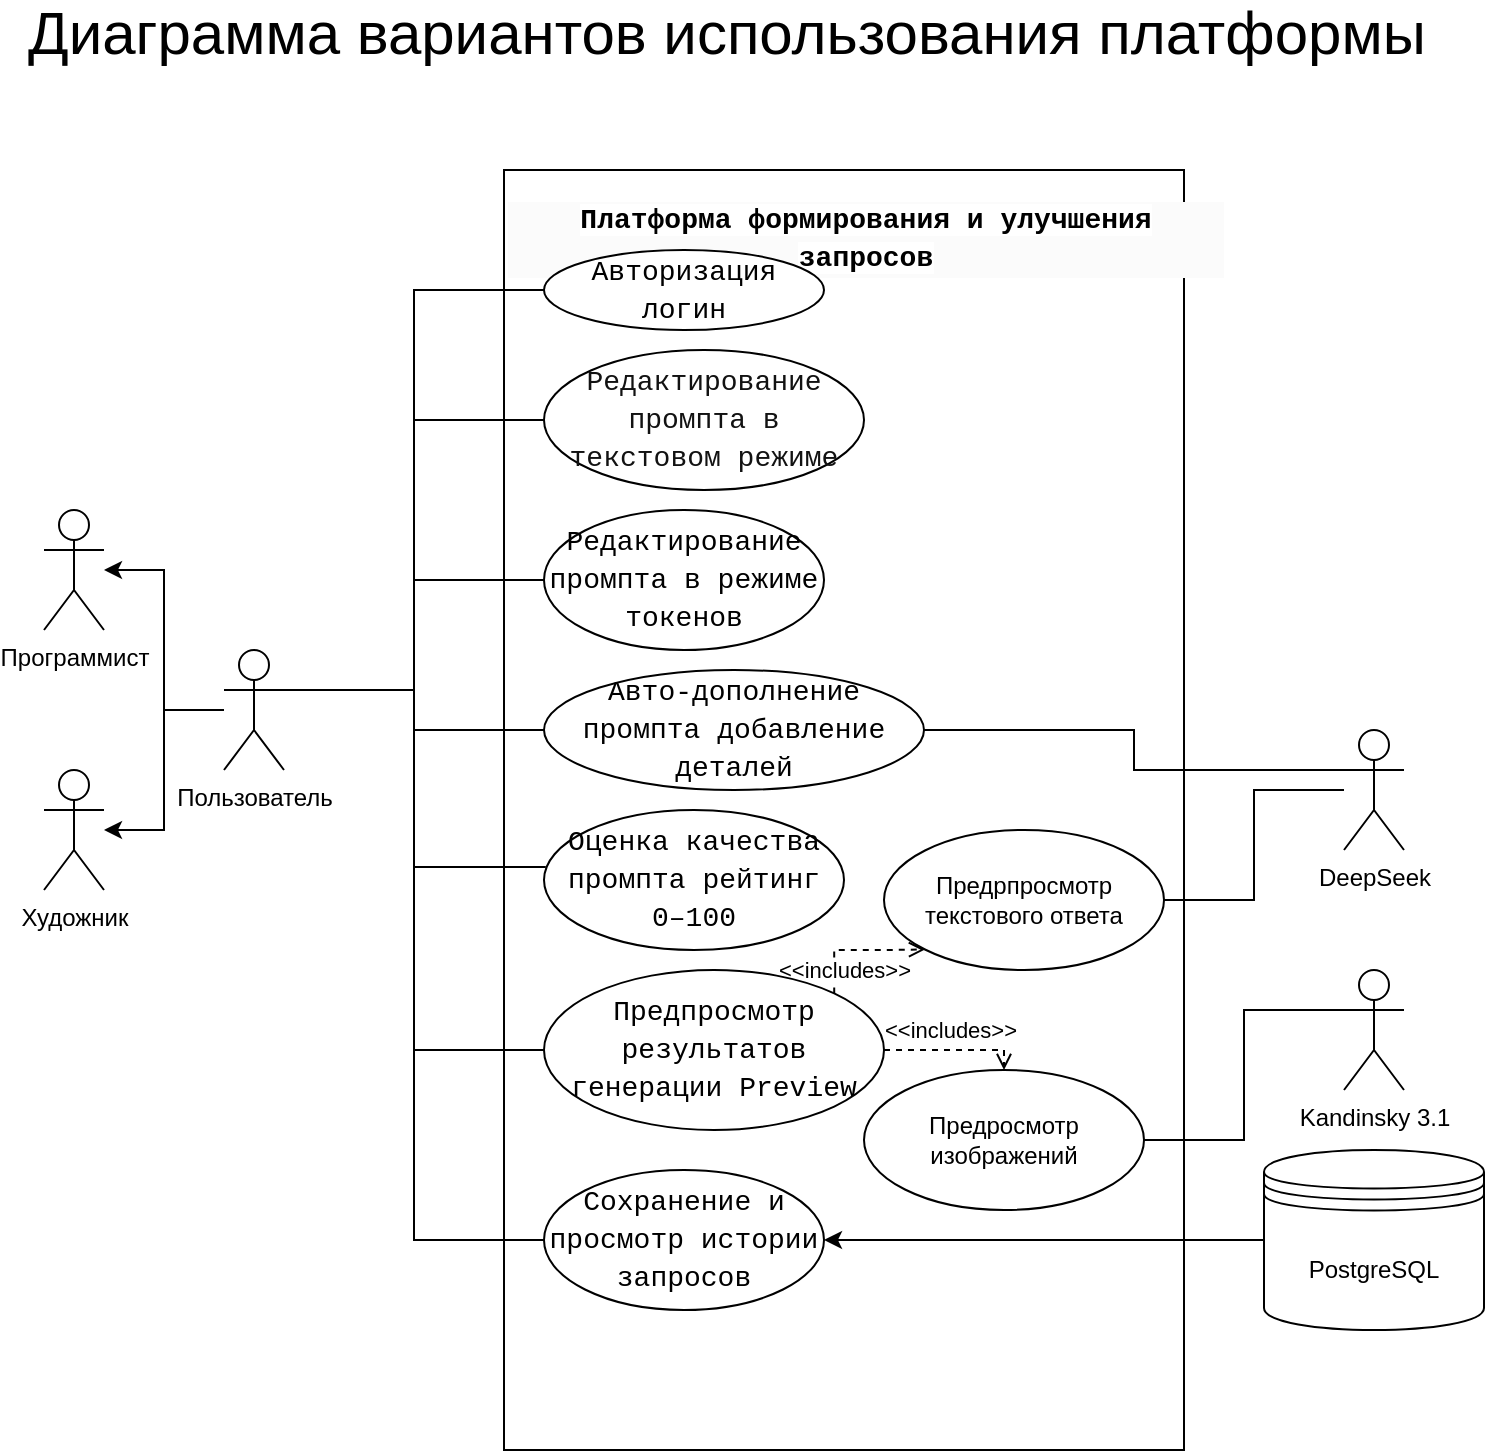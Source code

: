 <mxfile version="22.0.3" type="device">
  <diagram id="R2lEEEUBdFMjLlhIrx00" name="Page-1">
    <mxGraphModel dx="2026" dy="1171" grid="1" gridSize="10" guides="1" tooltips="1" connect="1" arrows="1" fold="1" page="1" pageScale="1" pageWidth="1169" pageHeight="827" math="0" shadow="0" extFonts="Permanent Marker^https://fonts.googleapis.com/css?family=Permanent+Marker">
      <root>
        <mxCell id="0" />
        <mxCell id="1" parent="0" />
        <mxCell id="oC-60u8wvNoj3N1KErrD-7" value="Художник" style="shape=umlActor;verticalLabelPosition=bottom;verticalAlign=top;html=1;" parent="1" vertex="1">
          <mxGeometry x="225" y="405" width="30" height="60" as="geometry" />
        </mxCell>
        <mxCell id="oC-60u8wvNoj3N1KErrD-8" value="Программист" style="shape=umlActor;verticalLabelPosition=bottom;verticalAlign=top;html=1;" parent="1" vertex="1">
          <mxGeometry x="225" y="275" width="30" height="60" as="geometry" />
        </mxCell>
        <mxCell id="oC-60u8wvNoj3N1KErrD-10" style="edgeStyle=orthogonalEdgeStyle;rounded=0;orthogonalLoop=1;jettySize=auto;html=1;" parent="1" source="oC-60u8wvNoj3N1KErrD-9" target="oC-60u8wvNoj3N1KErrD-8" edge="1">
          <mxGeometry relative="1" as="geometry">
            <Array as="points">
              <mxPoint x="285" y="375" />
              <mxPoint x="285" y="305" />
            </Array>
          </mxGeometry>
        </mxCell>
        <mxCell id="oC-60u8wvNoj3N1KErrD-11" style="edgeStyle=orthogonalEdgeStyle;rounded=0;orthogonalLoop=1;jettySize=auto;html=1;" parent="1" source="oC-60u8wvNoj3N1KErrD-9" target="oC-60u8wvNoj3N1KErrD-7" edge="1">
          <mxGeometry relative="1" as="geometry" />
        </mxCell>
        <mxCell id="oC-60u8wvNoj3N1KErrD-23" style="edgeStyle=orthogonalEdgeStyle;rounded=0;orthogonalLoop=1;jettySize=auto;html=1;exitX=1;exitY=0.333;exitDx=0;exitDy=0;exitPerimeter=0;entryX=0;entryY=0.5;entryDx=0;entryDy=0;endArrow=none;endFill=0;" parent="1" source="oC-60u8wvNoj3N1KErrD-9" target="oC-60u8wvNoj3N1KErrD-15" edge="1">
          <mxGeometry relative="1" as="geometry" />
        </mxCell>
        <mxCell id="oC-60u8wvNoj3N1KErrD-24" style="edgeStyle=orthogonalEdgeStyle;rounded=0;orthogonalLoop=1;jettySize=auto;html=1;exitX=1;exitY=0.333;exitDx=0;exitDy=0;exitPerimeter=0;entryX=0;entryY=0.5;entryDx=0;entryDy=0;endArrow=none;endFill=0;" parent="1" source="oC-60u8wvNoj3N1KErrD-9" target="oC-60u8wvNoj3N1KErrD-16" edge="1">
          <mxGeometry relative="1" as="geometry" />
        </mxCell>
        <mxCell id="oC-60u8wvNoj3N1KErrD-25" style="edgeStyle=orthogonalEdgeStyle;rounded=0;orthogonalLoop=1;jettySize=auto;html=1;exitX=1;exitY=0.333;exitDx=0;exitDy=0;exitPerimeter=0;entryX=0;entryY=0.5;entryDx=0;entryDy=0;endArrow=none;endFill=0;" parent="1" source="oC-60u8wvNoj3N1KErrD-9" target="oC-60u8wvNoj3N1KErrD-17" edge="1">
          <mxGeometry relative="1" as="geometry" />
        </mxCell>
        <mxCell id="oC-60u8wvNoj3N1KErrD-26" style="edgeStyle=orthogonalEdgeStyle;rounded=0;orthogonalLoop=1;jettySize=auto;html=1;exitX=1;exitY=0.333;exitDx=0;exitDy=0;exitPerimeter=0;entryX=0;entryY=0.5;entryDx=0;entryDy=0;endArrow=none;endFill=0;" parent="1" source="oC-60u8wvNoj3N1KErrD-9" target="oC-60u8wvNoj3N1KErrD-18" edge="1">
          <mxGeometry relative="1" as="geometry" />
        </mxCell>
        <mxCell id="oC-60u8wvNoj3N1KErrD-28" style="edgeStyle=orthogonalEdgeStyle;rounded=0;orthogonalLoop=1;jettySize=auto;html=1;exitX=1;exitY=0.333;exitDx=0;exitDy=0;exitPerimeter=0;entryX=0;entryY=0.5;entryDx=0;entryDy=0;endArrow=none;endFill=0;" parent="1" source="oC-60u8wvNoj3N1KErrD-9" target="oC-60u8wvNoj3N1KErrD-20" edge="1">
          <mxGeometry relative="1" as="geometry" />
        </mxCell>
        <mxCell id="oC-60u8wvNoj3N1KErrD-29" style="edgeStyle=orthogonalEdgeStyle;rounded=0;orthogonalLoop=1;jettySize=auto;html=1;exitX=1;exitY=0.333;exitDx=0;exitDy=0;exitPerimeter=0;entryX=0;entryY=0.5;entryDx=0;entryDy=0;endArrow=none;endFill=0;" parent="1" source="oC-60u8wvNoj3N1KErrD-9" target="oC-60u8wvNoj3N1KErrD-21" edge="1">
          <mxGeometry relative="1" as="geometry" />
        </mxCell>
        <mxCell id="oC-60u8wvNoj3N1KErrD-9" value="Пользователь" style="shape=umlActor;verticalLabelPosition=bottom;verticalAlign=top;html=1;" parent="1" vertex="1">
          <mxGeometry x="315" y="345" width="30" height="60" as="geometry" />
        </mxCell>
        <mxCell id="oC-60u8wvNoj3N1KErrD-13" value="&lt;h1 style=&quot;font-family: Consolas, &amp;quot;Courier New&amp;quot;, monospace; font-size: 14px; line-height: 19px;&quot;&gt;&lt;br&gt;&lt;/h1&gt;" style="whiteSpace=wrap;html=1;fillColor=none;align=center;" parent="1" vertex="1">
          <mxGeometry x="455" y="105" width="340" height="640" as="geometry" />
        </mxCell>
        <mxCell id="oC-60u8wvNoj3N1KErrD-14" value="&lt;h1 style=&quot;border-color: var(--border-color); color: rgb(0, 0, 0); font-style: normal; font-variant-ligatures: normal; font-variant-caps: normal; letter-spacing: normal; orphans: 2; text-align: center; text-indent: 0px; text-transform: none; widows: 2; word-spacing: 0px; -webkit-text-stroke-width: 0px; background-color: rgb(251, 251, 251); text-decoration-thickness: initial; text-decoration-style: initial; text-decoration-color: initial; font-family: Consolas, &amp;quot;Courier New&amp;quot;, monospace; font-size: 14px; line-height: 19px;&quot;&gt;&lt;span style=&quot;border-color: var(--border-color); background-color: rgb(255, 255, 255);&quot;&gt;Платформа формирования и улучшения запросов&lt;/span&gt;&lt;/h1&gt;" style="text;whiteSpace=wrap;html=1;" parent="1" vertex="1">
          <mxGeometry x="455" y="105" width="360" height="60" as="geometry" />
        </mxCell>
        <mxCell id="oC-60u8wvNoj3N1KErrD-15" value="&lt;div style=&quot;font-family: Consolas, &amp;quot;Courier New&amp;quot;, monospace; font-size: 14px; line-height: 19px;&quot;&gt;Авторизация логин&lt;/div&gt;" style="ellipse;whiteSpace=wrap;html=1;" parent="1" vertex="1">
          <mxGeometry x="475" y="145" width="140" height="40" as="geometry" />
        </mxCell>
        <mxCell id="oC-60u8wvNoj3N1KErrD-16" value="&lt;div style=&quot;font-family: Consolas, &amp;quot;Courier New&amp;quot;, monospace; font-size: 14px; line-height: 19px;&quot;&gt;&lt;font color=&quot;#121212&quot; style=&quot;&quot;&gt;Редактирование промпта в текстовом режиме&lt;/font&gt;&lt;/div&gt;" style="ellipse;whiteSpace=wrap;html=1;fillColor=none;" parent="1" vertex="1">
          <mxGeometry x="475" y="195" width="160" height="70" as="geometry" />
        </mxCell>
        <mxCell id="oC-60u8wvNoj3N1KErrD-17" value="&lt;div style=&quot;font-family: Consolas, &amp;quot;Courier New&amp;quot;, monospace; font-size: 14px; line-height: 19px;&quot;&gt;Редактирование промпта в режиме токенов&lt;/div&gt;" style="ellipse;whiteSpace=wrap;html=1;" parent="1" vertex="1">
          <mxGeometry x="475" y="275" width="140" height="70" as="geometry" />
        </mxCell>
        <mxCell id="oC-60u8wvNoj3N1KErrD-18" value="&lt;div style=&quot;font-family: Consolas, &amp;quot;Courier New&amp;quot;, monospace; font-size: 14px; line-height: 19px;&quot;&gt;Авто-дополнение промпта добавление деталей&lt;/div&gt;" style="ellipse;whiteSpace=wrap;html=1;" parent="1" vertex="1">
          <mxGeometry x="475" y="355" width="190" height="60" as="geometry" />
        </mxCell>
        <mxCell id="oC-60u8wvNoj3N1KErrD-19" value="&lt;div style=&quot;font-family: Consolas, &amp;quot;Courier New&amp;quot;, monospace; font-size: 14px; line-height: 19px;&quot;&gt;Оценка качества промпта рейтинг 0–100&lt;/div&gt;" style="ellipse;whiteSpace=wrap;html=1;" parent="1" vertex="1">
          <mxGeometry x="475" y="425" width="150" height="70" as="geometry" />
        </mxCell>
        <mxCell id="oC-60u8wvNoj3N1KErrD-34" style="edgeStyle=orthogonalEdgeStyle;rounded=0;orthogonalLoop=1;jettySize=auto;html=1;entryX=0.5;entryY=0;entryDx=0;entryDy=0;exitX=1;exitY=0.5;exitDx=0;exitDy=0;dashed=1;endArrow=open;endFill=0;" parent="1" source="oC-60u8wvNoj3N1KErrD-20" target="oC-60u8wvNoj3N1KErrD-33" edge="1">
          <mxGeometry relative="1" as="geometry">
            <Array as="points">
              <mxPoint x="705" y="545" />
            </Array>
          </mxGeometry>
        </mxCell>
        <mxCell id="oC-60u8wvNoj3N1KErrD-35" value="&amp;lt;&amp;lt;includes&amp;gt;&amp;gt;" style="edgeLabel;html=1;align=center;verticalAlign=middle;resizable=0;points=[];" parent="oC-60u8wvNoj3N1KErrD-34" vertex="1" connectable="0">
          <mxGeometry x="-0.056" y="-3" relative="1" as="geometry">
            <mxPoint y="-13" as="offset" />
          </mxGeometry>
        </mxCell>
        <mxCell id="oC-60u8wvNoj3N1KErrD-39" style="edgeStyle=orthogonalEdgeStyle;rounded=0;orthogonalLoop=1;jettySize=auto;html=1;exitX=1;exitY=0;exitDx=0;exitDy=0;entryX=0;entryY=1;entryDx=0;entryDy=0;dashed=1;endArrow=open;endFill=0;" parent="1" source="oC-60u8wvNoj3N1KErrD-20" target="oC-60u8wvNoj3N1KErrD-38" edge="1">
          <mxGeometry relative="1" as="geometry">
            <Array as="points">
              <mxPoint x="620" y="495" />
              <mxPoint x="645" y="495" />
            </Array>
          </mxGeometry>
        </mxCell>
        <mxCell id="oC-60u8wvNoj3N1KErrD-40" value="&amp;lt;&amp;lt;includes&amp;gt;&amp;gt;" style="edgeLabel;html=1;align=center;verticalAlign=middle;resizable=0;points=[];" parent="oC-60u8wvNoj3N1KErrD-39" vertex="1" connectable="0">
          <mxGeometry x="0.166" y="-3" relative="1" as="geometry">
            <mxPoint x="-13" y="7" as="offset" />
          </mxGeometry>
        </mxCell>
        <mxCell id="oC-60u8wvNoj3N1KErrD-20" value="&lt;div style=&quot;font-family: Consolas, &amp;quot;Courier New&amp;quot;, monospace; font-size: 14px; line-height: 19px;&quot;&gt;Предпросмотр результатов генерации Preview&lt;/div&gt;" style="ellipse;whiteSpace=wrap;html=1;" parent="1" vertex="1">
          <mxGeometry x="475" y="505" width="170" height="80" as="geometry" />
        </mxCell>
        <mxCell id="oC-60u8wvNoj3N1KErrD-21" value="&lt;div style=&quot;font-family: Consolas, &amp;quot;Courier New&amp;quot;, monospace; font-size: 14px; line-height: 19px;&quot;&gt;Сохранение и просмотр истории запросов&lt;/div&gt;" style="ellipse;whiteSpace=wrap;html=1;" parent="1" vertex="1">
          <mxGeometry x="475" y="605" width="140" height="70" as="geometry" />
        </mxCell>
        <mxCell id="oC-60u8wvNoj3N1KErrD-30" style="edgeStyle=orthogonalEdgeStyle;rounded=0;orthogonalLoop=1;jettySize=auto;html=1;entryX=1;entryY=0.5;entryDx=0;entryDy=0;" parent="1" source="oC-60u8wvNoj3N1KErrD-22" target="oC-60u8wvNoj3N1KErrD-21" edge="1">
          <mxGeometry relative="1" as="geometry" />
        </mxCell>
        <mxCell id="oC-60u8wvNoj3N1KErrD-22" value="PostgreSQL" style="shape=datastore;whiteSpace=wrap;html=1;" parent="1" vertex="1">
          <mxGeometry x="835" y="595" width="110" height="90" as="geometry" />
        </mxCell>
        <mxCell id="oC-60u8wvNoj3N1KErrD-27" style="edgeStyle=orthogonalEdgeStyle;rounded=0;orthogonalLoop=1;jettySize=auto;html=1;exitX=1;exitY=0.333;exitDx=0;exitDy=0;exitPerimeter=0;entryX=0.006;entryY=0.407;entryDx=0;entryDy=0;entryPerimeter=0;endArrow=none;endFill=0;" parent="1" source="oC-60u8wvNoj3N1KErrD-9" target="oC-60u8wvNoj3N1KErrD-19" edge="1">
          <mxGeometry relative="1" as="geometry" />
        </mxCell>
        <mxCell id="oC-60u8wvNoj3N1KErrD-32" style="edgeStyle=orthogonalEdgeStyle;rounded=0;orthogonalLoop=1;jettySize=auto;html=1;exitX=0;exitY=0.333;exitDx=0;exitDy=0;exitPerimeter=0;entryX=1;entryY=0.5;entryDx=0;entryDy=0;endArrow=none;endFill=0;" parent="1" source="oC-60u8wvNoj3N1KErrD-31" target="oC-60u8wvNoj3N1KErrD-33" edge="1">
          <mxGeometry relative="1" as="geometry" />
        </mxCell>
        <mxCell id="oC-60u8wvNoj3N1KErrD-31" value="Kandinsky 3.1" style="shape=umlActor;verticalLabelPosition=bottom;verticalAlign=top;html=1;" parent="1" vertex="1">
          <mxGeometry x="875" y="505" width="30" height="60" as="geometry" />
        </mxCell>
        <mxCell id="oC-60u8wvNoj3N1KErrD-33" value="Предросмотр изображений" style="ellipse;whiteSpace=wrap;html=1;" parent="1" vertex="1">
          <mxGeometry x="635" y="555" width="140" height="70" as="geometry" />
        </mxCell>
        <mxCell id="oC-60u8wvNoj3N1KErrD-41" style="edgeStyle=orthogonalEdgeStyle;rounded=0;orthogonalLoop=1;jettySize=auto;html=1;entryX=1;entryY=0.5;entryDx=0;entryDy=0;endArrow=none;endFill=0;" parent="1" source="oC-60u8wvNoj3N1KErrD-37" target="oC-60u8wvNoj3N1KErrD-38" edge="1">
          <mxGeometry relative="1" as="geometry" />
        </mxCell>
        <mxCell id="oC-60u8wvNoj3N1KErrD-42" style="edgeStyle=orthogonalEdgeStyle;rounded=0;orthogonalLoop=1;jettySize=auto;html=1;exitX=0;exitY=0.333;exitDx=0;exitDy=0;exitPerimeter=0;endArrow=none;endFill=0;" parent="1" source="oC-60u8wvNoj3N1KErrD-37" target="oC-60u8wvNoj3N1KErrD-18" edge="1">
          <mxGeometry relative="1" as="geometry" />
        </mxCell>
        <mxCell id="oC-60u8wvNoj3N1KErrD-37" value="DeepSeek" style="shape=umlActor;verticalLabelPosition=bottom;verticalAlign=top;html=1;" parent="1" vertex="1">
          <mxGeometry x="875" y="385" width="30" height="60" as="geometry" />
        </mxCell>
        <mxCell id="oC-60u8wvNoj3N1KErrD-38" value="Предрпросмотр текстового ответа" style="ellipse;whiteSpace=wrap;html=1;" parent="1" vertex="1">
          <mxGeometry x="645" y="435" width="140" height="70" as="geometry" />
        </mxCell>
        <mxCell id="tyT_AQ8j52j2bxQfSyh9-1" value="&lt;div style=&quot;font-weight: normal; line-height: 19px; font-size: 30px;&quot;&gt;&lt;div style=&quot;font-size: 30px;&quot;&gt;&lt;span style=&quot;font-size: 30px;&quot;&gt;&lt;font style=&quot;font-size: 30px;&quot;&gt;Диаграмма вариантов использования платформы&lt;/font&gt;&lt;/span&gt;&lt;/div&gt;&lt;/div&gt;" style="text;whiteSpace=wrap;html=1;fontColor=default;labelBackgroundColor=none;fontSize=30;" vertex="1" parent="1">
          <mxGeometry x="215" y="20" width="740" height="40" as="geometry" />
        </mxCell>
      </root>
    </mxGraphModel>
  </diagram>
</mxfile>
